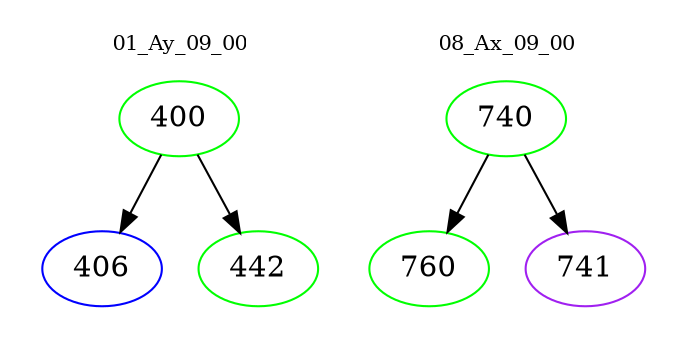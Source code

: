 digraph{
subgraph cluster_0 {
color = white
label = "01_Ay_09_00";
fontsize=10;
T0_400 [label="400", color="green"]
T0_400 -> T0_406 [color="black"]
T0_406 [label="406", color="blue"]
T0_400 -> T0_442 [color="black"]
T0_442 [label="442", color="green"]
}
subgraph cluster_1 {
color = white
label = "08_Ax_09_00";
fontsize=10;
T1_740 [label="740", color="green"]
T1_740 -> T1_760 [color="black"]
T1_760 [label="760", color="green"]
T1_740 -> T1_741 [color="black"]
T1_741 [label="741", color="purple"]
}
}
